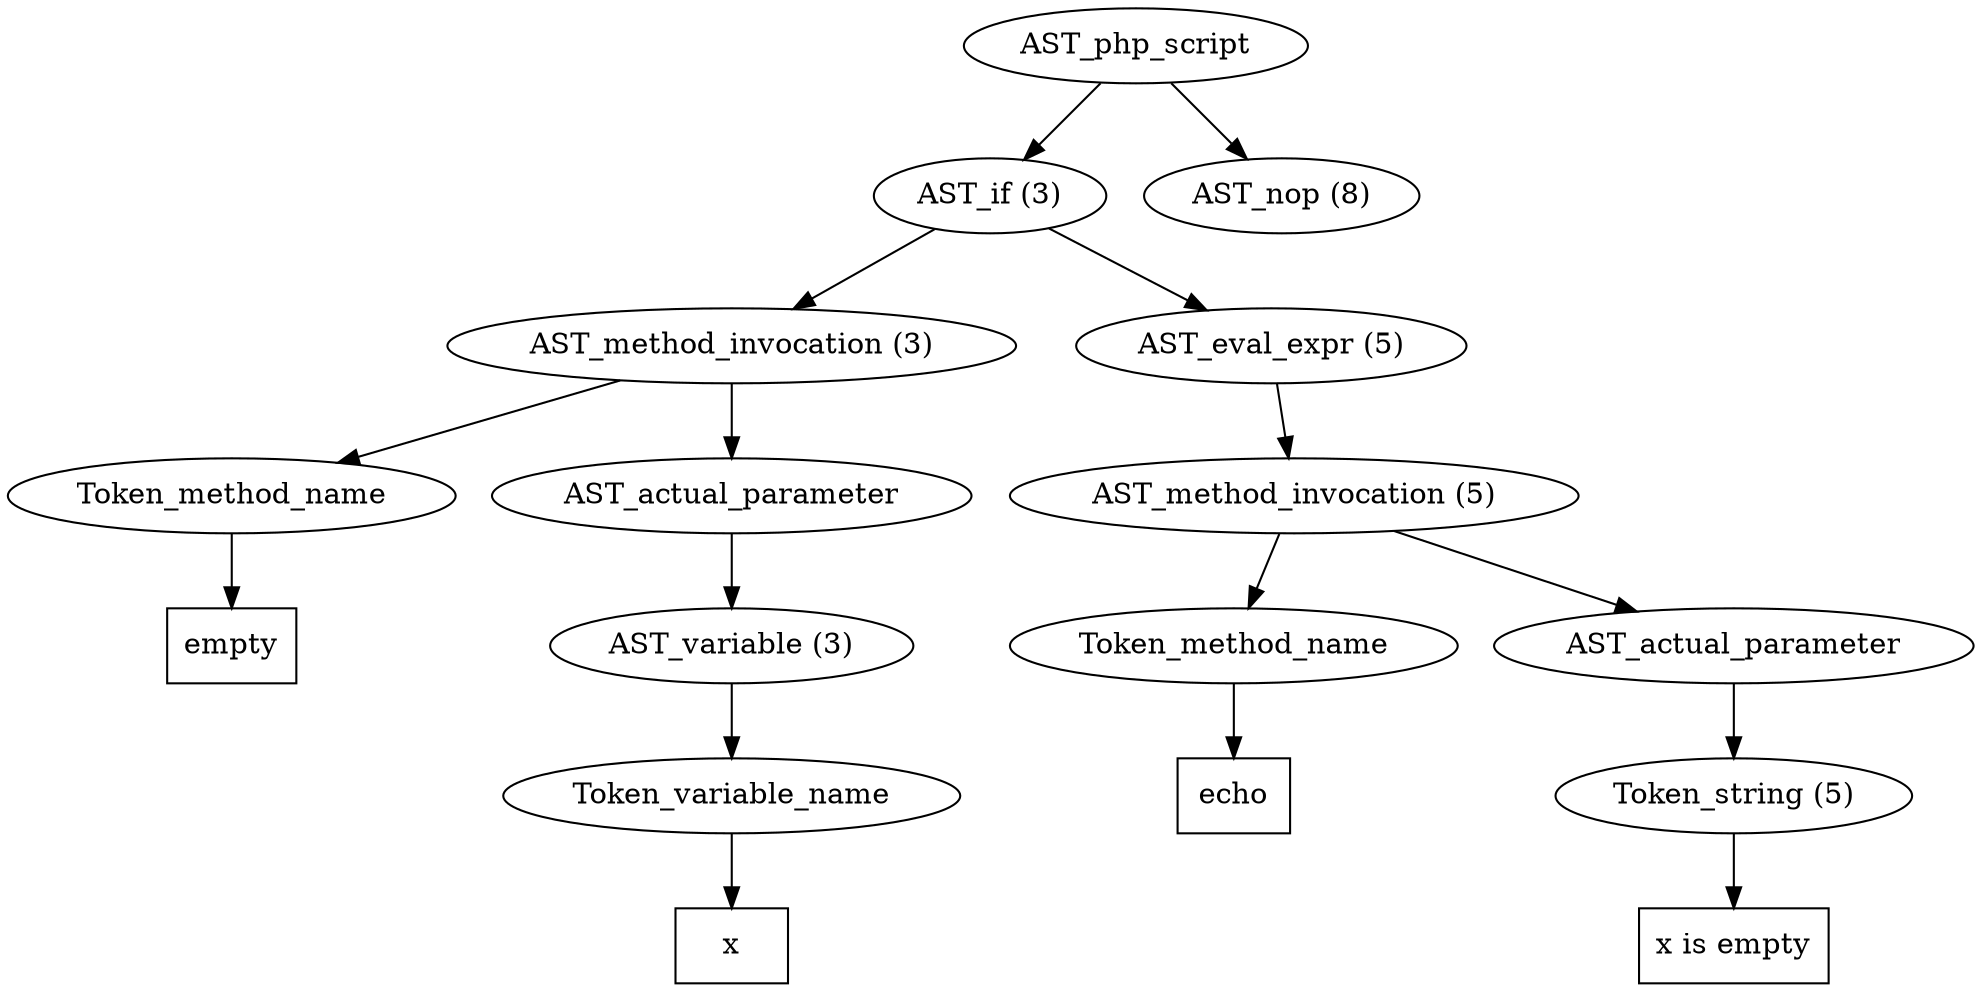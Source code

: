 /*
 * AST in dot format generated by phc -- the PHP compiler
 */

digraph AST {
node_0 [label="AST_php_script"];
node_1 [label="AST_if (3)"];
node_2 [label="AST_method_invocation (3)"];
node_3 [label="Token_method_name"];
node_4 [label="empty", shape=box]
node_3 -> node_4;
node_5 [label="AST_actual_parameter"];
node_6 [label="AST_variable (3)"];
node_7 [label="Token_variable_name"];
node_8 [label="x", shape=box]
node_7 -> node_8;
node_6 -> node_7;
node_5 -> node_6;
node_2 -> node_5;
node_2 -> node_3;
node_9 [label="AST_eval_expr (5)"];
node_10 [label="AST_method_invocation (5)"];
node_11 [label="Token_method_name"];
node_12 [label="echo", shape=box]
node_11 -> node_12;
node_13 [label="AST_actual_parameter"];
node_14 [label="Token_string (5)"];
node_15 [label="x is empty", shape=box]
node_14 -> node_15;
node_13 -> node_14;
node_10 -> node_13;
node_10 -> node_11;
node_9 -> node_10;
node_1 -> node_9;
node_1 -> node_2;
node_16 [label="AST_nop (8)"];
node_0 -> node_16;
node_0 -> node_1;
}
